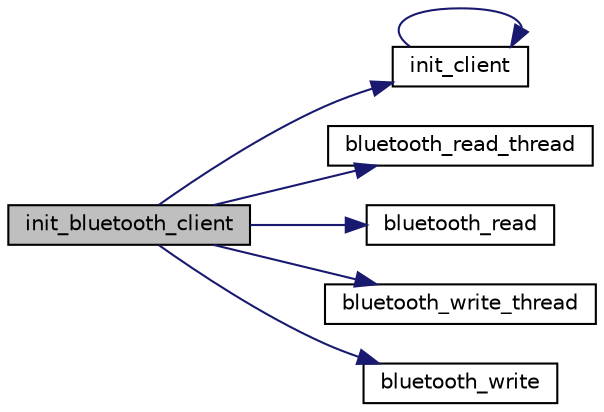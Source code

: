 digraph "init_bluetooth_client"
{
  edge [fontname="Helvetica",fontsize="10",labelfontname="Helvetica",labelfontsize="10"];
  node [fontname="Helvetica",fontsize="10",shape=record];
  rankdir="LR";
  Node6 [label="init_bluetooth_client",height=0.2,width=0.4,color="black", fillcolor="grey75", style="filled", fontcolor="black"];
  Node6 -> Node7 [color="midnightblue",fontsize="10",style="solid",fontname="Helvetica"];
  Node7 [label="init_client",height=0.2,width=0.4,color="black", fillcolor="white", style="filled",URL="$bluetooth__client_8cpp.html#ab646b6701d7cd7c0f68ac818c54c4947"];
  Node7 -> Node7 [color="midnightblue",fontsize="10",style="solid",fontname="Helvetica"];
  Node6 -> Node8 [color="midnightblue",fontsize="10",style="solid",fontname="Helvetica"];
  Node8 [label="bluetooth_read_thread",height=0.2,width=0.4,color="black", fillcolor="white", style="filled",URL="$bluetooth__server_8cpp.html#a72701b7f976ba2a213457d628ad25165"];
  Node6 -> Node9 [color="midnightblue",fontsize="10",style="solid",fontname="Helvetica"];
  Node9 [label="bluetooth_read",height=0.2,width=0.4,color="black", fillcolor="white", style="filled",URL="$bluetooth__client_8cpp.html#a07b49799f7c0b298f84ac16b406573ab"];
  Node6 -> Node10 [color="midnightblue",fontsize="10",style="solid",fontname="Helvetica"];
  Node10 [label="bluetooth_write_thread",height=0.2,width=0.4,color="black", fillcolor="white", style="filled",URL="$bluetooth__server_8cpp.html#a9cb4ac136056dbad3c8406acc44578c8"];
  Node6 -> Node11 [color="midnightblue",fontsize="10",style="solid",fontname="Helvetica"];
  Node11 [label="bluetooth_write",height=0.2,width=0.4,color="black", fillcolor="white", style="filled",URL="$bluetooth__client_8cpp.html#a9a4e63886b4f212d57aed54c7d3a9a95"];
}
